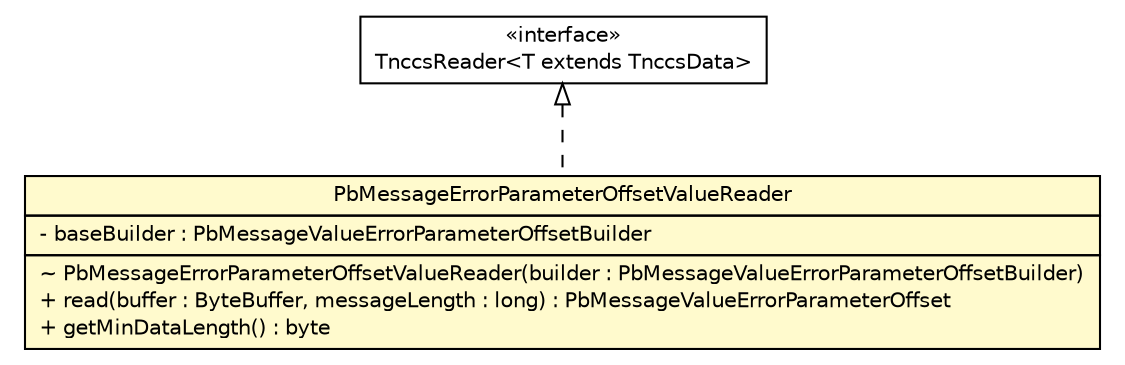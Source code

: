 #!/usr/local/bin/dot
#
# Class diagram 
# Generated by UMLGraph version R5_6 (http://www.umlgraph.org/)
#

digraph G {
	edge [fontname="Helvetica",fontsize=10,labelfontname="Helvetica",labelfontsize=10];
	node [fontname="Helvetica",fontsize=10,shape=plaintext];
	nodesep=0.25;
	ranksep=0.5;
	// de.hsbremen.tc.tnc.message.tnccs.serialize.bytebuffer.TnccsReader<T extends de.hsbremen.tc.tnc.message.tnccs.TnccsData>
	c100666 [label=<<table title="de.hsbremen.tc.tnc.message.tnccs.serialize.bytebuffer.TnccsReader" border="0" cellborder="1" cellspacing="0" cellpadding="2" port="p" href="../../../../../../../de/hsbremen/tc/tnc/message/tnccs/serialize/bytebuffer/TnccsReader.html">
		<tr><td><table border="0" cellspacing="0" cellpadding="1">
<tr><td align="center" balign="center"> &#171;interface&#187; </td></tr>
<tr><td align="center" balign="center"> TnccsReader&lt;T extends TnccsData&gt; </td></tr>
		</table></td></tr>
		</table>>, URL="../../../../../../../de/hsbremen/tc/tnc/message/tnccs/serialize/bytebuffer/TnccsReader.html", fontname="Helvetica", fontcolor="black", fontsize=10.0];
	// org.ietf.nea.pb.serialize.reader.bytebuffer.PbMessageErrorParameterOffsetValueReader
	c100933 [label=<<table title="org.ietf.nea.pb.serialize.reader.bytebuffer.PbMessageErrorParameterOffsetValueReader" border="0" cellborder="1" cellspacing="0" cellpadding="2" port="p" bgcolor="lemonChiffon" href="./PbMessageErrorParameterOffsetValueReader.html">
		<tr><td><table border="0" cellspacing="0" cellpadding="1">
<tr><td align="center" balign="center"> PbMessageErrorParameterOffsetValueReader </td></tr>
		</table></td></tr>
		<tr><td><table border="0" cellspacing="0" cellpadding="1">
<tr><td align="left" balign="left"> - baseBuilder : PbMessageValueErrorParameterOffsetBuilder </td></tr>
		</table></td></tr>
		<tr><td><table border="0" cellspacing="0" cellpadding="1">
<tr><td align="left" balign="left"> ~ PbMessageErrorParameterOffsetValueReader(builder : PbMessageValueErrorParameterOffsetBuilder) </td></tr>
<tr><td align="left" balign="left"> + read(buffer : ByteBuffer, messageLength : long) : PbMessageValueErrorParameterOffset </td></tr>
<tr><td align="left" balign="left"> + getMinDataLength() : byte </td></tr>
		</table></td></tr>
		</table>>, URL="./PbMessageErrorParameterOffsetValueReader.html", fontname="Helvetica", fontcolor="black", fontsize=10.0];
	//org.ietf.nea.pb.serialize.reader.bytebuffer.PbMessageErrorParameterOffsetValueReader implements de.hsbremen.tc.tnc.message.tnccs.serialize.bytebuffer.TnccsReader<T extends de.hsbremen.tc.tnc.message.tnccs.TnccsData>
	c100666:p -> c100933:p [dir=back,arrowtail=empty,style=dashed];
}

